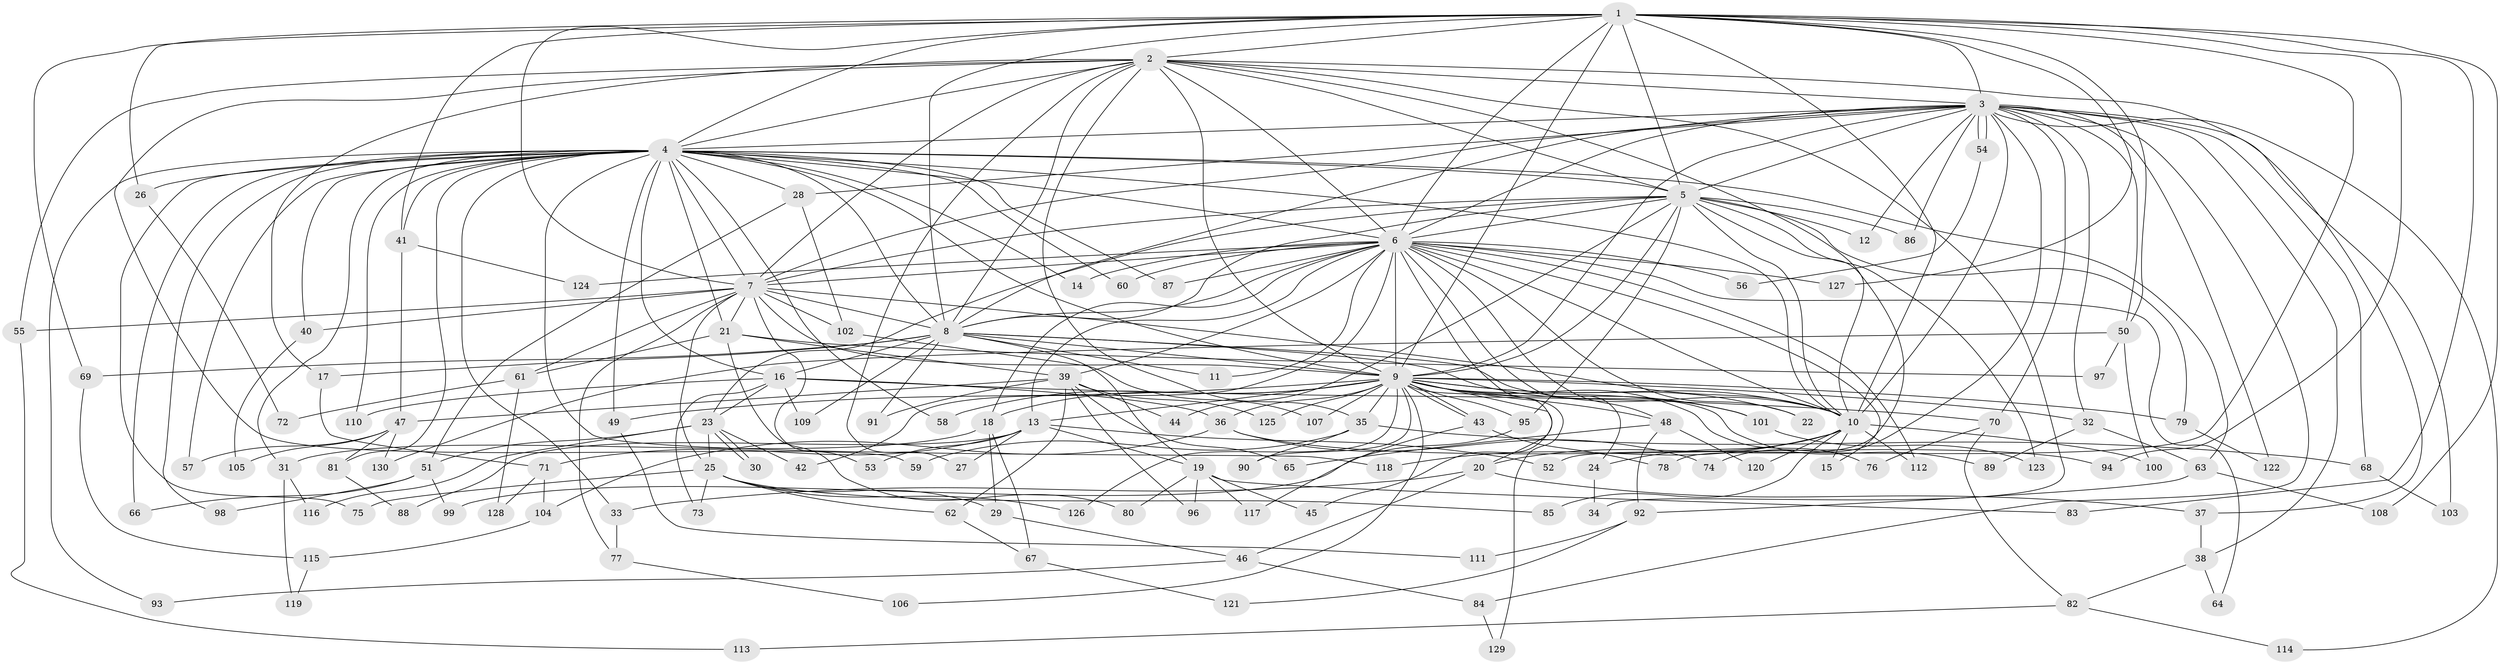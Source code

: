 // coarse degree distribution, {11: 0.075, 22: 0.025, 13: 0.05, 12: 0.025, 4: 0.125, 8: 0.075, 20: 0.025, 7: 0.125, 6: 0.125, 15: 0.025, 2: 0.15, 5: 0.075, 1: 0.025, 3: 0.075}
// Generated by graph-tools (version 1.1) at 2025/50/03/04/25 22:50:00]
// undirected, 130 vertices, 285 edges
graph export_dot {
  node [color=gray90,style=filled];
  1;
  2;
  3;
  4;
  5;
  6;
  7;
  8;
  9;
  10;
  11;
  12;
  13;
  14;
  15;
  16;
  17;
  18;
  19;
  20;
  21;
  22;
  23;
  24;
  25;
  26;
  27;
  28;
  29;
  30;
  31;
  32;
  33;
  34;
  35;
  36;
  37;
  38;
  39;
  40;
  41;
  42;
  43;
  44;
  45;
  46;
  47;
  48;
  49;
  50;
  51;
  52;
  53;
  54;
  55;
  56;
  57;
  58;
  59;
  60;
  61;
  62;
  63;
  64;
  65;
  66;
  67;
  68;
  69;
  70;
  71;
  72;
  73;
  74;
  75;
  76;
  77;
  78;
  79;
  80;
  81;
  82;
  83;
  84;
  85;
  86;
  87;
  88;
  89;
  90;
  91;
  92;
  93;
  94;
  95;
  96;
  97;
  98;
  99;
  100;
  101;
  102;
  103;
  104;
  105;
  106;
  107;
  108;
  109;
  110;
  111;
  112;
  113;
  114;
  115;
  116;
  117;
  118;
  119;
  120;
  121;
  122;
  123;
  124;
  125;
  126;
  127;
  128;
  129;
  130;
  1 -- 2;
  1 -- 3;
  1 -- 4;
  1 -- 5;
  1 -- 6;
  1 -- 7;
  1 -- 8;
  1 -- 9;
  1 -- 10;
  1 -- 26;
  1 -- 41;
  1 -- 50;
  1 -- 52;
  1 -- 69;
  1 -- 83;
  1 -- 94;
  1 -- 108;
  1 -- 127;
  2 -- 3;
  2 -- 4;
  2 -- 5;
  2 -- 6;
  2 -- 7;
  2 -- 8;
  2 -- 9;
  2 -- 10;
  2 -- 17;
  2 -- 27;
  2 -- 34;
  2 -- 35;
  2 -- 37;
  2 -- 55;
  2 -- 59;
  3 -- 4;
  3 -- 5;
  3 -- 6;
  3 -- 7;
  3 -- 8;
  3 -- 9;
  3 -- 10;
  3 -- 12;
  3 -- 28;
  3 -- 32;
  3 -- 38;
  3 -- 50;
  3 -- 54;
  3 -- 54;
  3 -- 68;
  3 -- 70;
  3 -- 74;
  3 -- 84;
  3 -- 86;
  3 -- 103;
  3 -- 114;
  3 -- 122;
  4 -- 5;
  4 -- 6;
  4 -- 7;
  4 -- 8;
  4 -- 9;
  4 -- 10;
  4 -- 14;
  4 -- 16;
  4 -- 21;
  4 -- 26;
  4 -- 28;
  4 -- 31;
  4 -- 33;
  4 -- 40;
  4 -- 41;
  4 -- 49;
  4 -- 57;
  4 -- 58;
  4 -- 60;
  4 -- 63;
  4 -- 66;
  4 -- 75;
  4 -- 81;
  4 -- 87;
  4 -- 93;
  4 -- 98;
  4 -- 110;
  4 -- 118;
  5 -- 6;
  5 -- 7;
  5 -- 8;
  5 -- 9;
  5 -- 10;
  5 -- 12;
  5 -- 23;
  5 -- 44;
  5 -- 78;
  5 -- 79;
  5 -- 86;
  5 -- 95;
  5 -- 123;
  6 -- 7;
  6 -- 8;
  6 -- 9;
  6 -- 10;
  6 -- 11;
  6 -- 13;
  6 -- 14;
  6 -- 15;
  6 -- 18;
  6 -- 22;
  6 -- 24;
  6 -- 39;
  6 -- 42;
  6 -- 45;
  6 -- 48;
  6 -- 56;
  6 -- 60;
  6 -- 64;
  6 -- 87;
  6 -- 112;
  6 -- 124;
  6 -- 127;
  7 -- 8;
  7 -- 9;
  7 -- 10;
  7 -- 21;
  7 -- 25;
  7 -- 40;
  7 -- 53;
  7 -- 55;
  7 -- 61;
  7 -- 77;
  7 -- 102;
  8 -- 9;
  8 -- 10;
  8 -- 11;
  8 -- 16;
  8 -- 17;
  8 -- 19;
  8 -- 69;
  8 -- 91;
  8 -- 101;
  8 -- 109;
  9 -- 10;
  9 -- 13;
  9 -- 18;
  9 -- 20;
  9 -- 22;
  9 -- 32;
  9 -- 35;
  9 -- 36;
  9 -- 43;
  9 -- 43;
  9 -- 48;
  9 -- 49;
  9 -- 58;
  9 -- 76;
  9 -- 79;
  9 -- 89;
  9 -- 90;
  9 -- 95;
  9 -- 101;
  9 -- 106;
  9 -- 107;
  9 -- 125;
  9 -- 126;
  9 -- 129;
  10 -- 15;
  10 -- 20;
  10 -- 24;
  10 -- 85;
  10 -- 100;
  10 -- 112;
  10 -- 118;
  10 -- 120;
  13 -- 19;
  13 -- 27;
  13 -- 52;
  13 -- 53;
  13 -- 71;
  13 -- 88;
  16 -- 23;
  16 -- 36;
  16 -- 70;
  16 -- 73;
  16 -- 109;
  16 -- 110;
  17 -- 71;
  18 -- 29;
  18 -- 31;
  18 -- 67;
  19 -- 45;
  19 -- 80;
  19 -- 83;
  19 -- 96;
  19 -- 117;
  20 -- 33;
  20 -- 37;
  20 -- 46;
  21 -- 39;
  21 -- 61;
  21 -- 80;
  21 -- 97;
  23 -- 25;
  23 -- 30;
  23 -- 30;
  23 -- 42;
  23 -- 51;
  23 -- 116;
  24 -- 34;
  25 -- 29;
  25 -- 62;
  25 -- 73;
  25 -- 75;
  25 -- 85;
  25 -- 126;
  26 -- 72;
  28 -- 51;
  28 -- 102;
  29 -- 46;
  31 -- 116;
  31 -- 119;
  32 -- 63;
  32 -- 89;
  33 -- 77;
  35 -- 59;
  35 -- 68;
  35 -- 90;
  36 -- 74;
  36 -- 94;
  36 -- 104;
  37 -- 38;
  38 -- 64;
  38 -- 82;
  39 -- 44;
  39 -- 47;
  39 -- 62;
  39 -- 65;
  39 -- 91;
  39 -- 96;
  39 -- 125;
  40 -- 105;
  41 -- 47;
  41 -- 124;
  43 -- 78;
  43 -- 117;
  46 -- 84;
  46 -- 93;
  47 -- 57;
  47 -- 81;
  47 -- 105;
  47 -- 130;
  48 -- 65;
  48 -- 92;
  48 -- 120;
  49 -- 111;
  50 -- 97;
  50 -- 100;
  50 -- 130;
  51 -- 66;
  51 -- 98;
  51 -- 99;
  54 -- 56;
  55 -- 113;
  61 -- 72;
  61 -- 128;
  62 -- 67;
  63 -- 92;
  63 -- 108;
  67 -- 121;
  68 -- 103;
  69 -- 115;
  70 -- 76;
  70 -- 82;
  71 -- 104;
  71 -- 128;
  77 -- 106;
  79 -- 122;
  81 -- 88;
  82 -- 113;
  82 -- 114;
  84 -- 129;
  92 -- 111;
  92 -- 121;
  95 -- 99;
  101 -- 123;
  102 -- 107;
  104 -- 115;
  115 -- 119;
}
